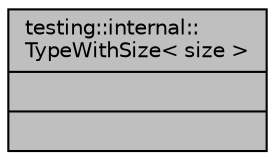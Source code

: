 digraph "testing::internal::TypeWithSize&lt; size &gt;"
{
 // INTERACTIVE_SVG=YES
 // LATEX_PDF_SIZE
  edge [fontname="Helvetica",fontsize="10",labelfontname="Helvetica",labelfontsize="10"];
  node [fontname="Helvetica",fontsize="10",shape=record];
  Node1 [label="{testing::internal::\lTypeWithSize\< size \>\n||}",height=0.2,width=0.4,color="black", fillcolor="grey75", style="filled", fontcolor="black",tooltip=" "];
}
